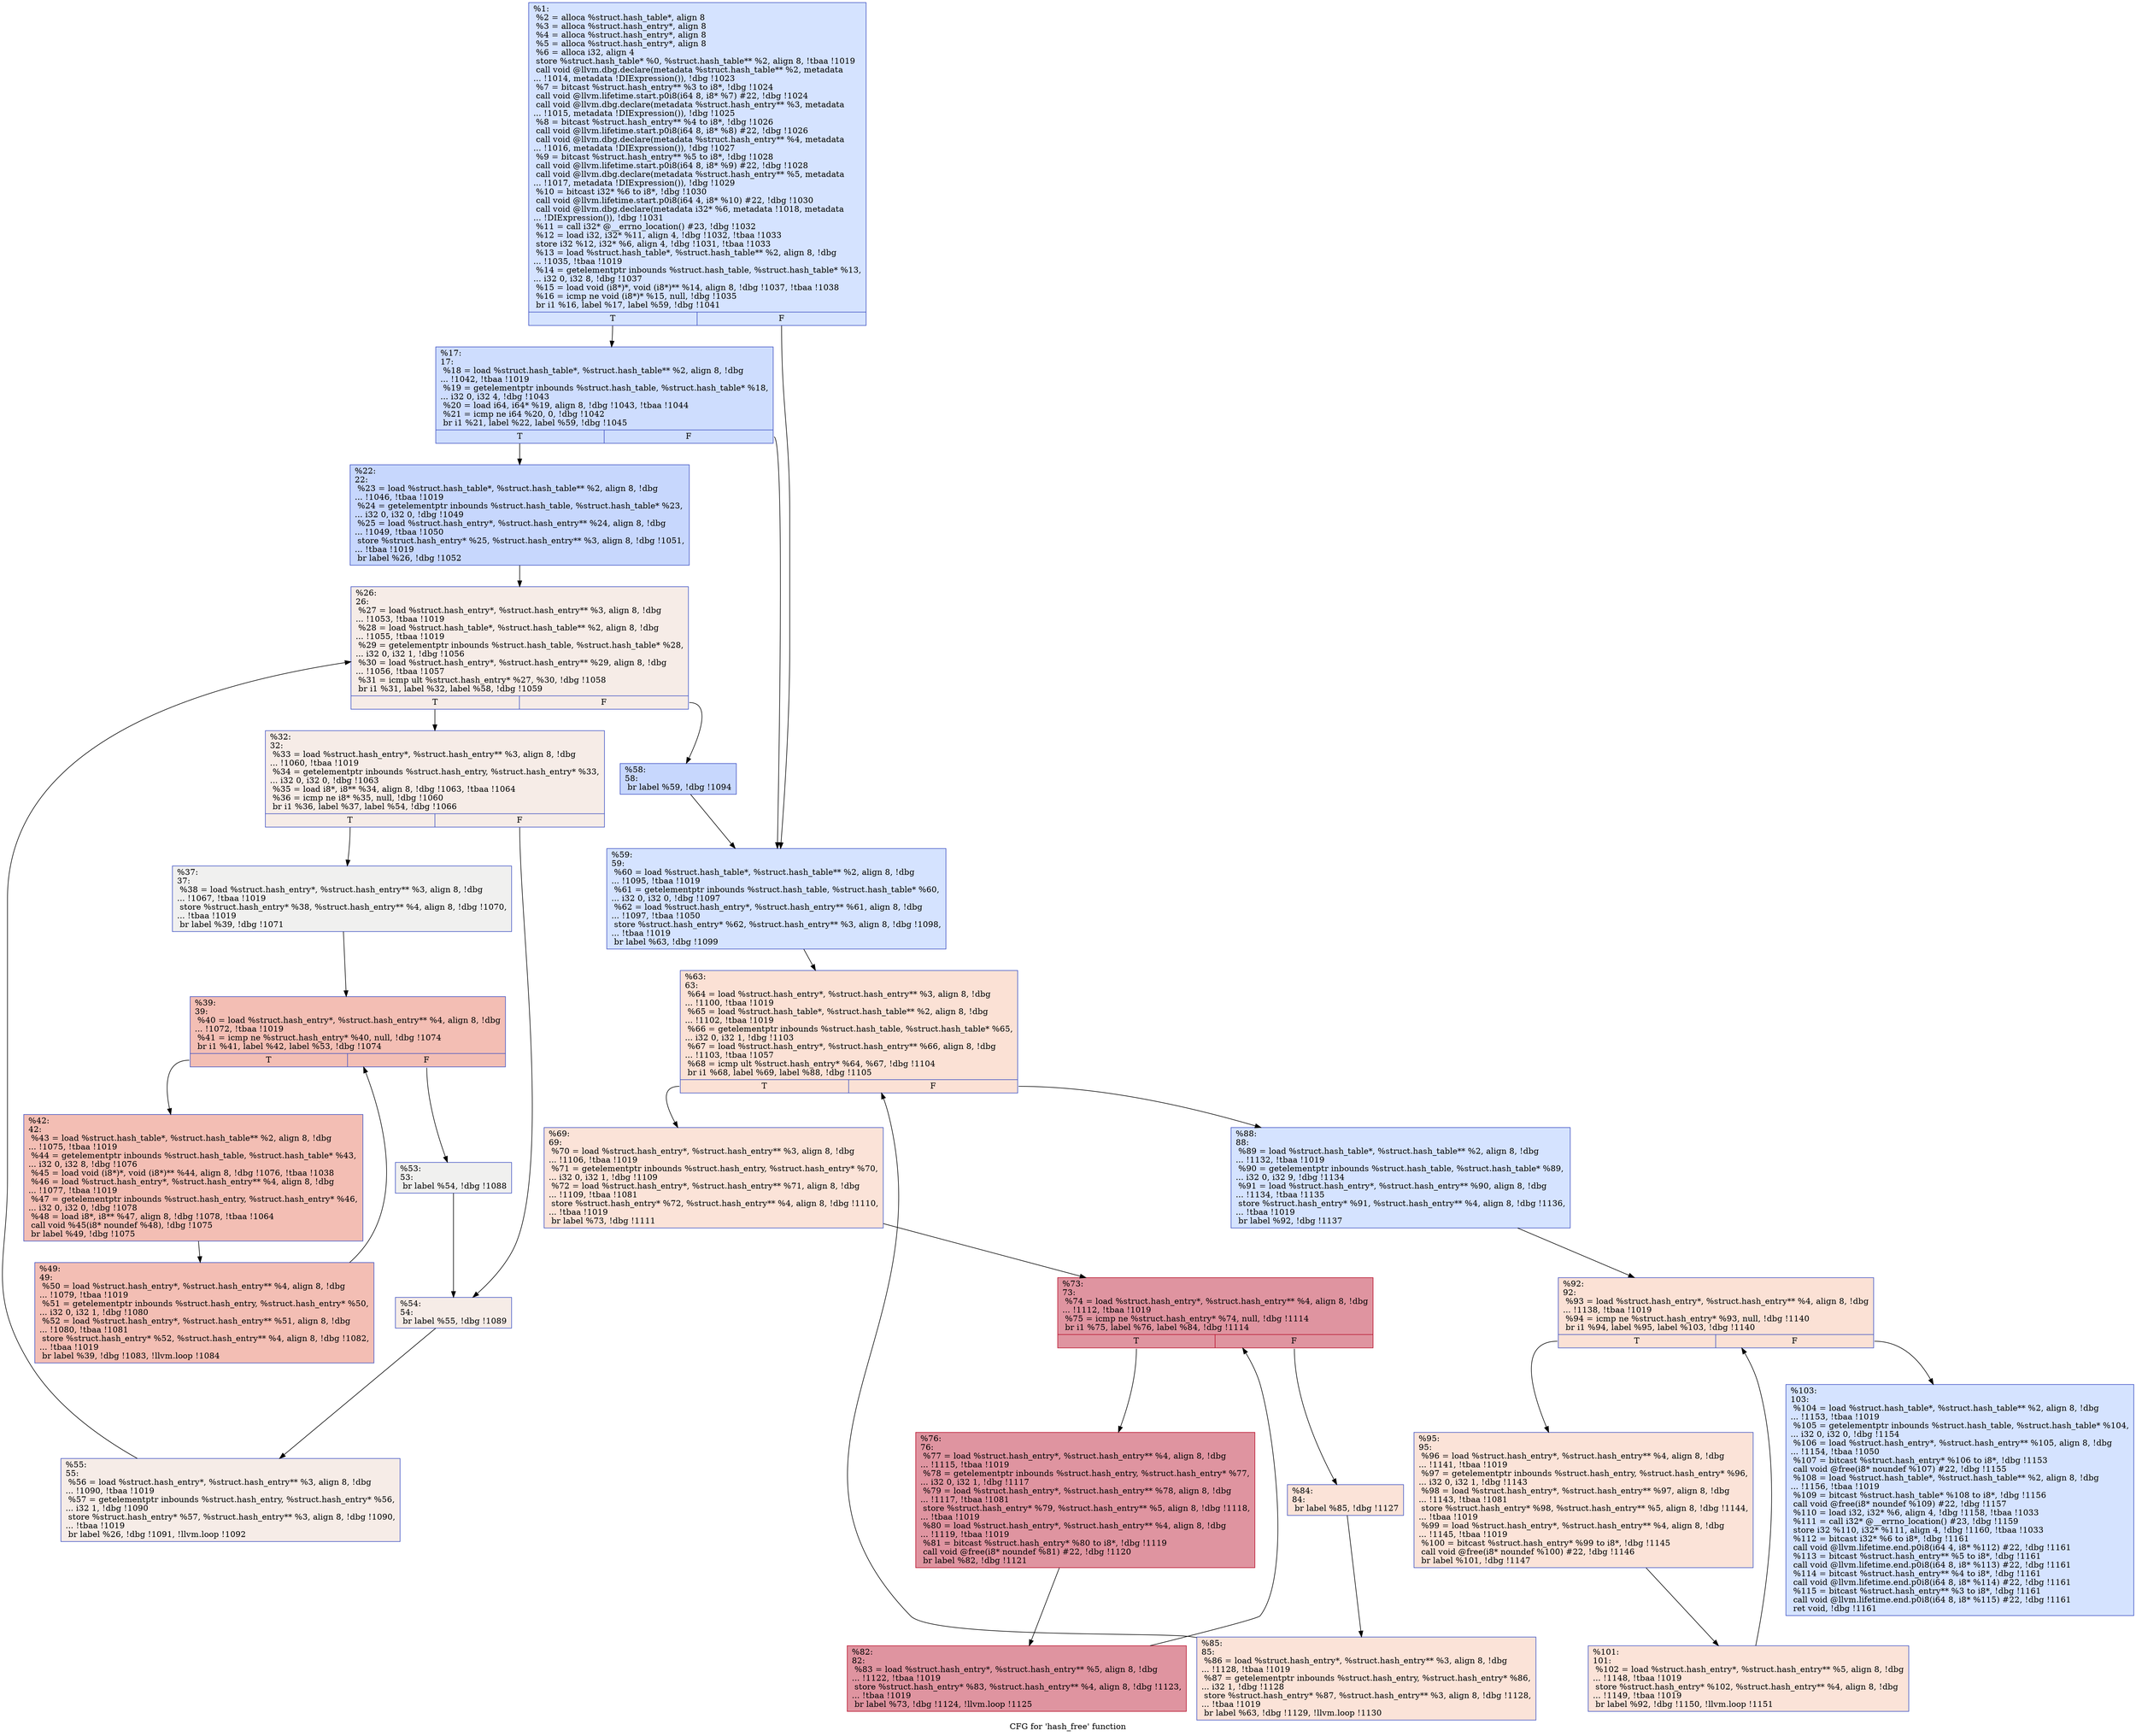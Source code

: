digraph "CFG for 'hash_free' function" {
	label="CFG for 'hash_free' function";

	Node0x24c8a10 [shape=record,color="#3d50c3ff", style=filled, fillcolor="#a1c0ff70",label="{%1:\l  %2 = alloca %struct.hash_table*, align 8\l  %3 = alloca %struct.hash_entry*, align 8\l  %4 = alloca %struct.hash_entry*, align 8\l  %5 = alloca %struct.hash_entry*, align 8\l  %6 = alloca i32, align 4\l  store %struct.hash_table* %0, %struct.hash_table** %2, align 8, !tbaa !1019\l  call void @llvm.dbg.declare(metadata %struct.hash_table** %2, metadata\l... !1014, metadata !DIExpression()), !dbg !1023\l  %7 = bitcast %struct.hash_entry** %3 to i8*, !dbg !1024\l  call void @llvm.lifetime.start.p0i8(i64 8, i8* %7) #22, !dbg !1024\l  call void @llvm.dbg.declare(metadata %struct.hash_entry** %3, metadata\l... !1015, metadata !DIExpression()), !dbg !1025\l  %8 = bitcast %struct.hash_entry** %4 to i8*, !dbg !1026\l  call void @llvm.lifetime.start.p0i8(i64 8, i8* %8) #22, !dbg !1026\l  call void @llvm.dbg.declare(metadata %struct.hash_entry** %4, metadata\l... !1016, metadata !DIExpression()), !dbg !1027\l  %9 = bitcast %struct.hash_entry** %5 to i8*, !dbg !1028\l  call void @llvm.lifetime.start.p0i8(i64 8, i8* %9) #22, !dbg !1028\l  call void @llvm.dbg.declare(metadata %struct.hash_entry** %5, metadata\l... !1017, metadata !DIExpression()), !dbg !1029\l  %10 = bitcast i32* %6 to i8*, !dbg !1030\l  call void @llvm.lifetime.start.p0i8(i64 4, i8* %10) #22, !dbg !1030\l  call void @llvm.dbg.declare(metadata i32* %6, metadata !1018, metadata\l... !DIExpression()), !dbg !1031\l  %11 = call i32* @__errno_location() #23, !dbg !1032\l  %12 = load i32, i32* %11, align 4, !dbg !1032, !tbaa !1033\l  store i32 %12, i32* %6, align 4, !dbg !1031, !tbaa !1033\l  %13 = load %struct.hash_table*, %struct.hash_table** %2, align 8, !dbg\l... !1035, !tbaa !1019\l  %14 = getelementptr inbounds %struct.hash_table, %struct.hash_table* %13,\l... i32 0, i32 8, !dbg !1037\l  %15 = load void (i8*)*, void (i8*)** %14, align 8, !dbg !1037, !tbaa !1038\l  %16 = icmp ne void (i8*)* %15, null, !dbg !1035\l  br i1 %16, label %17, label %59, !dbg !1041\l|{<s0>T|<s1>F}}"];
	Node0x24c8a10:s0 -> Node0x24c8b40;
	Node0x24c8a10:s1 -> Node0x24c8f00;
	Node0x24c8b40 [shape=record,color="#3d50c3ff", style=filled, fillcolor="#8fb1fe70",label="{%17:\l17:                                               \l  %18 = load %struct.hash_table*, %struct.hash_table** %2, align 8, !dbg\l... !1042, !tbaa !1019\l  %19 = getelementptr inbounds %struct.hash_table, %struct.hash_table* %18,\l... i32 0, i32 4, !dbg !1043\l  %20 = load i64, i64* %19, align 8, !dbg !1043, !tbaa !1044\l  %21 = icmp ne i64 %20, 0, !dbg !1042\l  br i1 %21, label %22, label %59, !dbg !1045\l|{<s0>T|<s1>F}}"];
	Node0x24c8b40:s0 -> Node0x24c8b90;
	Node0x24c8b40:s1 -> Node0x24c8f00;
	Node0x24c8b90 [shape=record,color="#3d50c3ff", style=filled, fillcolor="#81a4fb70",label="{%22:\l22:                                               \l  %23 = load %struct.hash_table*, %struct.hash_table** %2, align 8, !dbg\l... !1046, !tbaa !1019\l  %24 = getelementptr inbounds %struct.hash_table, %struct.hash_table* %23,\l... i32 0, i32 0, !dbg !1049\l  %25 = load %struct.hash_entry*, %struct.hash_entry** %24, align 8, !dbg\l... !1049, !tbaa !1050\l  store %struct.hash_entry* %25, %struct.hash_entry** %3, align 8, !dbg !1051,\l... !tbaa !1019\l  br label %26, !dbg !1052\l}"];
	Node0x24c8b90 -> Node0x24c8be0;
	Node0x24c8be0 [shape=record,color="#3d50c3ff", style=filled, fillcolor="#ead5c970",label="{%26:\l26:                                               \l  %27 = load %struct.hash_entry*, %struct.hash_entry** %3, align 8, !dbg\l... !1053, !tbaa !1019\l  %28 = load %struct.hash_table*, %struct.hash_table** %2, align 8, !dbg\l... !1055, !tbaa !1019\l  %29 = getelementptr inbounds %struct.hash_table, %struct.hash_table* %28,\l... i32 0, i32 1, !dbg !1056\l  %30 = load %struct.hash_entry*, %struct.hash_entry** %29, align 8, !dbg\l... !1056, !tbaa !1057\l  %31 = icmp ult %struct.hash_entry* %27, %30, !dbg !1058\l  br i1 %31, label %32, label %58, !dbg !1059\l|{<s0>T|<s1>F}}"];
	Node0x24c8be0:s0 -> Node0x24c8c30;
	Node0x24c8be0:s1 -> Node0x24c8eb0;
	Node0x24c8c30 [shape=record,color="#3d50c3ff", style=filled, fillcolor="#ead5c970",label="{%32:\l32:                                               \l  %33 = load %struct.hash_entry*, %struct.hash_entry** %3, align 8, !dbg\l... !1060, !tbaa !1019\l  %34 = getelementptr inbounds %struct.hash_entry, %struct.hash_entry* %33,\l... i32 0, i32 0, !dbg !1063\l  %35 = load i8*, i8** %34, align 8, !dbg !1063, !tbaa !1064\l  %36 = icmp ne i8* %35, null, !dbg !1060\l  br i1 %36, label %37, label %54, !dbg !1066\l|{<s0>T|<s1>F}}"];
	Node0x24c8c30:s0 -> Node0x24c8c80;
	Node0x24c8c30:s1 -> Node0x24c8e10;
	Node0x24c8c80 [shape=record,color="#3d50c3ff", style=filled, fillcolor="#dedcdb70",label="{%37:\l37:                                               \l  %38 = load %struct.hash_entry*, %struct.hash_entry** %3, align 8, !dbg\l... !1067, !tbaa !1019\l  store %struct.hash_entry* %38, %struct.hash_entry** %4, align 8, !dbg !1070,\l... !tbaa !1019\l  br label %39, !dbg !1071\l}"];
	Node0x24c8c80 -> Node0x24c8cd0;
	Node0x24c8cd0 [shape=record,color="#3d50c3ff", style=filled, fillcolor="#e36c5570",label="{%39:\l39:                                               \l  %40 = load %struct.hash_entry*, %struct.hash_entry** %4, align 8, !dbg\l... !1072, !tbaa !1019\l  %41 = icmp ne %struct.hash_entry* %40, null, !dbg !1074\l  br i1 %41, label %42, label %53, !dbg !1074\l|{<s0>T|<s1>F}}"];
	Node0x24c8cd0:s0 -> Node0x24c8d20;
	Node0x24c8cd0:s1 -> Node0x24c8dc0;
	Node0x24c8d20 [shape=record,color="#3d50c3ff", style=filled, fillcolor="#e36c5570",label="{%42:\l42:                                               \l  %43 = load %struct.hash_table*, %struct.hash_table** %2, align 8, !dbg\l... !1075, !tbaa !1019\l  %44 = getelementptr inbounds %struct.hash_table, %struct.hash_table* %43,\l... i32 0, i32 8, !dbg !1076\l  %45 = load void (i8*)*, void (i8*)** %44, align 8, !dbg !1076, !tbaa !1038\l  %46 = load %struct.hash_entry*, %struct.hash_entry** %4, align 8, !dbg\l... !1077, !tbaa !1019\l  %47 = getelementptr inbounds %struct.hash_entry, %struct.hash_entry* %46,\l... i32 0, i32 0, !dbg !1078\l  %48 = load i8*, i8** %47, align 8, !dbg !1078, !tbaa !1064\l  call void %45(i8* noundef %48), !dbg !1075\l  br label %49, !dbg !1075\l}"];
	Node0x24c8d20 -> Node0x24c8d70;
	Node0x24c8d70 [shape=record,color="#3d50c3ff", style=filled, fillcolor="#e36c5570",label="{%49:\l49:                                               \l  %50 = load %struct.hash_entry*, %struct.hash_entry** %4, align 8, !dbg\l... !1079, !tbaa !1019\l  %51 = getelementptr inbounds %struct.hash_entry, %struct.hash_entry* %50,\l... i32 0, i32 1, !dbg !1080\l  %52 = load %struct.hash_entry*, %struct.hash_entry** %51, align 8, !dbg\l... !1080, !tbaa !1081\l  store %struct.hash_entry* %52, %struct.hash_entry** %4, align 8, !dbg !1082,\l... !tbaa !1019\l  br label %39, !dbg !1083, !llvm.loop !1084\l}"];
	Node0x24c8d70 -> Node0x24c8cd0;
	Node0x24c8dc0 [shape=record,color="#3d50c3ff", style=filled, fillcolor="#dedcdb70",label="{%53:\l53:                                               \l  br label %54, !dbg !1088\l}"];
	Node0x24c8dc0 -> Node0x24c8e10;
	Node0x24c8e10 [shape=record,color="#3d50c3ff", style=filled, fillcolor="#ead5c970",label="{%54:\l54:                                               \l  br label %55, !dbg !1089\l}"];
	Node0x24c8e10 -> Node0x24c8e60;
	Node0x24c8e60 [shape=record,color="#3d50c3ff", style=filled, fillcolor="#ead5c970",label="{%55:\l55:                                               \l  %56 = load %struct.hash_entry*, %struct.hash_entry** %3, align 8, !dbg\l... !1090, !tbaa !1019\l  %57 = getelementptr inbounds %struct.hash_entry, %struct.hash_entry* %56,\l... i32 1, !dbg !1090\l  store %struct.hash_entry* %57, %struct.hash_entry** %3, align 8, !dbg !1090,\l... !tbaa !1019\l  br label %26, !dbg !1091, !llvm.loop !1092\l}"];
	Node0x24c8e60 -> Node0x24c8be0;
	Node0x24c8eb0 [shape=record,color="#3d50c3ff", style=filled, fillcolor="#81a4fb70",label="{%58:\l58:                                               \l  br label %59, !dbg !1094\l}"];
	Node0x24c8eb0 -> Node0x24c8f00;
	Node0x24c8f00 [shape=record,color="#3d50c3ff", style=filled, fillcolor="#a1c0ff70",label="{%59:\l59:                                               \l  %60 = load %struct.hash_table*, %struct.hash_table** %2, align 8, !dbg\l... !1095, !tbaa !1019\l  %61 = getelementptr inbounds %struct.hash_table, %struct.hash_table* %60,\l... i32 0, i32 0, !dbg !1097\l  %62 = load %struct.hash_entry*, %struct.hash_entry** %61, align 8, !dbg\l... !1097, !tbaa !1050\l  store %struct.hash_entry* %62, %struct.hash_entry** %3, align 8, !dbg !1098,\l... !tbaa !1019\l  br label %63, !dbg !1099\l}"];
	Node0x24c8f00 -> Node0x24c8f50;
	Node0x24c8f50 [shape=record,color="#3d50c3ff", style=filled, fillcolor="#f7bca170",label="{%63:\l63:                                               \l  %64 = load %struct.hash_entry*, %struct.hash_entry** %3, align 8, !dbg\l... !1100, !tbaa !1019\l  %65 = load %struct.hash_table*, %struct.hash_table** %2, align 8, !dbg\l... !1102, !tbaa !1019\l  %66 = getelementptr inbounds %struct.hash_table, %struct.hash_table* %65,\l... i32 0, i32 1, !dbg !1103\l  %67 = load %struct.hash_entry*, %struct.hash_entry** %66, align 8, !dbg\l... !1103, !tbaa !1057\l  %68 = icmp ult %struct.hash_entry* %64, %67, !dbg !1104\l  br i1 %68, label %69, label %88, !dbg !1105\l|{<s0>T|<s1>F}}"];
	Node0x24c8f50:s0 -> Node0x24c8fa0;
	Node0x24c8f50:s1 -> Node0x24c9180;
	Node0x24c8fa0 [shape=record,color="#3d50c3ff", style=filled, fillcolor="#f6bfa670",label="{%69:\l69:                                               \l  %70 = load %struct.hash_entry*, %struct.hash_entry** %3, align 8, !dbg\l... !1106, !tbaa !1019\l  %71 = getelementptr inbounds %struct.hash_entry, %struct.hash_entry* %70,\l... i32 0, i32 1, !dbg !1109\l  %72 = load %struct.hash_entry*, %struct.hash_entry** %71, align 8, !dbg\l... !1109, !tbaa !1081\l  store %struct.hash_entry* %72, %struct.hash_entry** %4, align 8, !dbg !1110,\l... !tbaa !1019\l  br label %73, !dbg !1111\l}"];
	Node0x24c8fa0 -> Node0x24c8ff0;
	Node0x24c8ff0 [shape=record,color="#b70d28ff", style=filled, fillcolor="#b70d2870",label="{%73:\l73:                                               \l  %74 = load %struct.hash_entry*, %struct.hash_entry** %4, align 8, !dbg\l... !1112, !tbaa !1019\l  %75 = icmp ne %struct.hash_entry* %74, null, !dbg !1114\l  br i1 %75, label %76, label %84, !dbg !1114\l|{<s0>T|<s1>F}}"];
	Node0x24c8ff0:s0 -> Node0x24c9040;
	Node0x24c8ff0:s1 -> Node0x24c90e0;
	Node0x24c9040 [shape=record,color="#b70d28ff", style=filled, fillcolor="#b70d2870",label="{%76:\l76:                                               \l  %77 = load %struct.hash_entry*, %struct.hash_entry** %4, align 8, !dbg\l... !1115, !tbaa !1019\l  %78 = getelementptr inbounds %struct.hash_entry, %struct.hash_entry* %77,\l... i32 0, i32 1, !dbg !1117\l  %79 = load %struct.hash_entry*, %struct.hash_entry** %78, align 8, !dbg\l... !1117, !tbaa !1081\l  store %struct.hash_entry* %79, %struct.hash_entry** %5, align 8, !dbg !1118,\l... !tbaa !1019\l  %80 = load %struct.hash_entry*, %struct.hash_entry** %4, align 8, !dbg\l... !1119, !tbaa !1019\l  %81 = bitcast %struct.hash_entry* %80 to i8*, !dbg !1119\l  call void @free(i8* noundef %81) #22, !dbg !1120\l  br label %82, !dbg !1121\l}"];
	Node0x24c9040 -> Node0x24c9090;
	Node0x24c9090 [shape=record,color="#b70d28ff", style=filled, fillcolor="#b70d2870",label="{%82:\l82:                                               \l  %83 = load %struct.hash_entry*, %struct.hash_entry** %5, align 8, !dbg\l... !1122, !tbaa !1019\l  store %struct.hash_entry* %83, %struct.hash_entry** %4, align 8, !dbg !1123,\l... !tbaa !1019\l  br label %73, !dbg !1124, !llvm.loop !1125\l}"];
	Node0x24c9090 -> Node0x24c8ff0;
	Node0x24c90e0 [shape=record,color="#3d50c3ff", style=filled, fillcolor="#f6bfa670",label="{%84:\l84:                                               \l  br label %85, !dbg !1127\l}"];
	Node0x24c90e0 -> Node0x24c9130;
	Node0x24c9130 [shape=record,color="#3d50c3ff", style=filled, fillcolor="#f6bfa670",label="{%85:\l85:                                               \l  %86 = load %struct.hash_entry*, %struct.hash_entry** %3, align 8, !dbg\l... !1128, !tbaa !1019\l  %87 = getelementptr inbounds %struct.hash_entry, %struct.hash_entry* %86,\l... i32 1, !dbg !1128\l  store %struct.hash_entry* %87, %struct.hash_entry** %3, align 8, !dbg !1128,\l... !tbaa !1019\l  br label %63, !dbg !1129, !llvm.loop !1130\l}"];
	Node0x24c9130 -> Node0x24c8f50;
	Node0x24c9180 [shape=record,color="#3d50c3ff", style=filled, fillcolor="#a1c0ff70",label="{%88:\l88:                                               \l  %89 = load %struct.hash_table*, %struct.hash_table** %2, align 8, !dbg\l... !1132, !tbaa !1019\l  %90 = getelementptr inbounds %struct.hash_table, %struct.hash_table* %89,\l... i32 0, i32 9, !dbg !1134\l  %91 = load %struct.hash_entry*, %struct.hash_entry** %90, align 8, !dbg\l... !1134, !tbaa !1135\l  store %struct.hash_entry* %91, %struct.hash_entry** %4, align 8, !dbg !1136,\l... !tbaa !1019\l  br label %92, !dbg !1137\l}"];
	Node0x24c9180 -> Node0x24c91d0;
	Node0x24c91d0 [shape=record,color="#3d50c3ff", style=filled, fillcolor="#f7bca170",label="{%92:\l92:                                               \l  %93 = load %struct.hash_entry*, %struct.hash_entry** %4, align 8, !dbg\l... !1138, !tbaa !1019\l  %94 = icmp ne %struct.hash_entry* %93, null, !dbg !1140\l  br i1 %94, label %95, label %103, !dbg !1140\l|{<s0>T|<s1>F}}"];
	Node0x24c91d0:s0 -> Node0x24c9220;
	Node0x24c91d0:s1 -> Node0x24c92c0;
	Node0x24c9220 [shape=record,color="#3d50c3ff", style=filled, fillcolor="#f6bfa670",label="{%95:\l95:                                               \l  %96 = load %struct.hash_entry*, %struct.hash_entry** %4, align 8, !dbg\l... !1141, !tbaa !1019\l  %97 = getelementptr inbounds %struct.hash_entry, %struct.hash_entry* %96,\l... i32 0, i32 1, !dbg !1143\l  %98 = load %struct.hash_entry*, %struct.hash_entry** %97, align 8, !dbg\l... !1143, !tbaa !1081\l  store %struct.hash_entry* %98, %struct.hash_entry** %5, align 8, !dbg !1144,\l... !tbaa !1019\l  %99 = load %struct.hash_entry*, %struct.hash_entry** %4, align 8, !dbg\l... !1145, !tbaa !1019\l  %100 = bitcast %struct.hash_entry* %99 to i8*, !dbg !1145\l  call void @free(i8* noundef %100) #22, !dbg !1146\l  br label %101, !dbg !1147\l}"];
	Node0x24c9220 -> Node0x24c9270;
	Node0x24c9270 [shape=record,color="#3d50c3ff", style=filled, fillcolor="#f6bfa670",label="{%101:\l101:                                              \l  %102 = load %struct.hash_entry*, %struct.hash_entry** %5, align 8, !dbg\l... !1148, !tbaa !1019\l  store %struct.hash_entry* %102, %struct.hash_entry** %4, align 8, !dbg\l... !1149, !tbaa !1019\l  br label %92, !dbg !1150, !llvm.loop !1151\l}"];
	Node0x24c9270 -> Node0x24c91d0;
	Node0x24c92c0 [shape=record,color="#3d50c3ff", style=filled, fillcolor="#a1c0ff70",label="{%103:\l103:                                              \l  %104 = load %struct.hash_table*, %struct.hash_table** %2, align 8, !dbg\l... !1153, !tbaa !1019\l  %105 = getelementptr inbounds %struct.hash_table, %struct.hash_table* %104,\l... i32 0, i32 0, !dbg !1154\l  %106 = load %struct.hash_entry*, %struct.hash_entry** %105, align 8, !dbg\l... !1154, !tbaa !1050\l  %107 = bitcast %struct.hash_entry* %106 to i8*, !dbg !1153\l  call void @free(i8* noundef %107) #22, !dbg !1155\l  %108 = load %struct.hash_table*, %struct.hash_table** %2, align 8, !dbg\l... !1156, !tbaa !1019\l  %109 = bitcast %struct.hash_table* %108 to i8*, !dbg !1156\l  call void @free(i8* noundef %109) #22, !dbg !1157\l  %110 = load i32, i32* %6, align 4, !dbg !1158, !tbaa !1033\l  %111 = call i32* @__errno_location() #23, !dbg !1159\l  store i32 %110, i32* %111, align 4, !dbg !1160, !tbaa !1033\l  %112 = bitcast i32* %6 to i8*, !dbg !1161\l  call void @llvm.lifetime.end.p0i8(i64 4, i8* %112) #22, !dbg !1161\l  %113 = bitcast %struct.hash_entry** %5 to i8*, !dbg !1161\l  call void @llvm.lifetime.end.p0i8(i64 8, i8* %113) #22, !dbg !1161\l  %114 = bitcast %struct.hash_entry** %4 to i8*, !dbg !1161\l  call void @llvm.lifetime.end.p0i8(i64 8, i8* %114) #22, !dbg !1161\l  %115 = bitcast %struct.hash_entry** %3 to i8*, !dbg !1161\l  call void @llvm.lifetime.end.p0i8(i64 8, i8* %115) #22, !dbg !1161\l  ret void, !dbg !1161\l}"];
}
